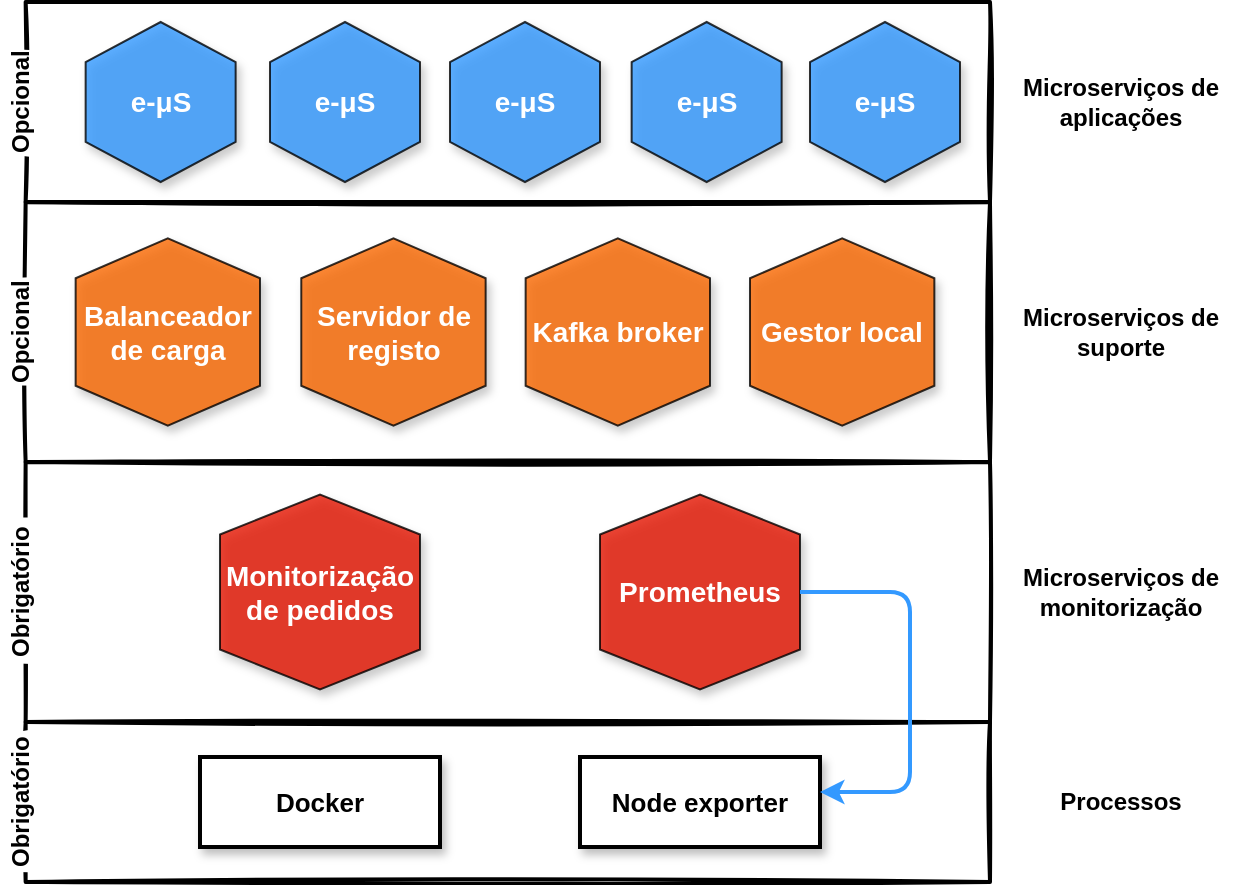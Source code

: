 <mxfile version="14.0.5" type="github">
  <diagram id="OdiAWLacn2bQ2bZ6ZVTK" name="Page-1">
    <mxGraphModel dx="1364" dy="806" grid="1" gridSize="10" guides="1" tooltips="1" connect="1" arrows="1" fold="1" page="1" pageScale="1" pageWidth="827" pageHeight="1169" math="0" shadow="0">
      <root>
        <mxCell id="0" />
        <mxCell id="1" parent="0" />
        <mxCell id="i3KoF6FTGc-HlV7a4r-U-5" value="" style="rounded=0;whiteSpace=wrap;html=1;shadow=0;sketch=1;strokeWidth=2;fillColor=none;gradientColor=none;glass=0;" parent="1" vertex="1">
          <mxGeometry x="57.82" y="50" width="482.18" height="100" as="geometry" />
        </mxCell>
        <mxCell id="i3KoF6FTGc-HlV7a4r-U-7" value="&lt;b style=&quot;color: rgb(255 , 255 , 255) ; font-family: &amp;#34;arial&amp;#34; , sans-serif ; font-size: 14px ; text-align: left&quot;&gt;e-μS&lt;/b&gt;" style="shape=hexagon;perimeter=hexagonPerimeter2;whiteSpace=wrap;html=1;fixedSize=1;shadow=1;sketch=0;strokeWidth=1;direction=south;fillColor=#3399FF;opacity=80;" parent="1" vertex="1">
          <mxGeometry x="87.82" y="60" width="75" height="80" as="geometry" />
        </mxCell>
        <mxCell id="i3KoF6FTGc-HlV7a4r-U-13" value="Opcional" style="text;html=1;strokeColor=none;align=center;verticalAlign=middle;whiteSpace=wrap;rounded=0;shadow=0;sketch=1;rotation=270;fillColor=#ffffff;fontStyle=1" parent="1" vertex="1">
          <mxGeometry x="27.82" y="90" width="55" height="20" as="geometry" />
        </mxCell>
        <mxCell id="i3KoF6FTGc-HlV7a4r-U-14" value="" style="rounded=0;whiteSpace=wrap;html=1;shadow=0;sketch=1;strokeWidth=2;fillColor=none;gradientColor=none;glass=0;" parent="1" vertex="1">
          <mxGeometry x="57.82" y="150" width="482.18" height="130" as="geometry" />
        </mxCell>
        <mxCell id="i3KoF6FTGc-HlV7a4r-U-18" value="&lt;b style=&quot;color: rgb(255 , 255 , 255) ; font-family: &amp;#34;arial&amp;#34; , sans-serif ; font-size: 14px ; text-align: left&quot;&gt;e-μS&lt;/b&gt;" style="shape=hexagon;perimeter=hexagonPerimeter2;whiteSpace=wrap;html=1;fixedSize=1;shadow=1;sketch=0;strokeWidth=1;gradientColor=none;direction=south;fillColor=#3399FF;opacity=80;" parent="1" vertex="1">
          <mxGeometry x="180" y="60" width="75" height="80" as="geometry" />
        </mxCell>
        <mxCell id="i3KoF6FTGc-HlV7a4r-U-19" value="&lt;b style=&quot;color: rgb(255 , 255 , 255) ; font-family: &amp;#34;arial&amp;#34; , sans-serif ; font-size: 14px ; text-align: left&quot;&gt;e-μS&lt;/b&gt;" style="shape=hexagon;perimeter=hexagonPerimeter2;whiteSpace=wrap;html=1;fixedSize=1;shadow=1;sketch=0;strokeWidth=1;gradientColor=none;direction=south;fillColor=#3399FF;opacity=80;" parent="1" vertex="1">
          <mxGeometry x="270" y="60" width="75" height="80" as="geometry" />
        </mxCell>
        <mxCell id="i3KoF6FTGc-HlV7a4r-U-20" value="&lt;b style=&quot;color: rgb(255 , 255 , 255) ; font-family: &amp;#34;arial&amp;#34; , sans-serif ; font-size: 14px ; text-align: left&quot;&gt;e-μS&lt;/b&gt;" style="shape=hexagon;perimeter=hexagonPerimeter2;whiteSpace=wrap;html=1;fixedSize=1;shadow=1;sketch=0;strokeWidth=1;gradientColor=none;direction=south;fillColor=#3399FF;opacity=80;" parent="1" vertex="1">
          <mxGeometry x="360.82" y="60" width="75" height="80" as="geometry" />
        </mxCell>
        <mxCell id="i3KoF6FTGc-HlV7a4r-U-21" value="Microserviços de &lt;br&gt;aplicações" style="text;html=1;align=center;verticalAlign=middle;resizable=0;points=[];autosize=1;rounded=0;shadow=0;glass=0;sketch=0;fontStyle=1" parent="1" vertex="1">
          <mxGeometry x="550" y="85" width="110" height="30" as="geometry" />
        </mxCell>
        <mxCell id="i3KoF6FTGc-HlV7a4r-U-22" value="&lt;b style=&quot;color: rgb(255 , 255 , 255) ; font-family: &amp;#34;arial&amp;#34; , sans-serif ; font-size: 14px ; text-align: left&quot;&gt;Balanceador de carga&lt;/b&gt;" style="shape=hexagon;perimeter=hexagonPerimeter2;whiteSpace=wrap;html=1;fixedSize=1;shadow=1;sketch=0;strokeWidth=1;direction=south;fillColor=#fa6800;fontColor=#ffffff;opacity=80;" parent="1" vertex="1">
          <mxGeometry x="82.82" y="168.13" width="92.18" height="93.75" as="geometry" />
        </mxCell>
        <mxCell id="i3KoF6FTGc-HlV7a4r-U-23" value="&lt;b style=&quot;color: rgb(255 , 255 , 255) ; font-family: &amp;#34;arial&amp;#34; , sans-serif ; font-size: 14px ; text-align: left&quot;&gt;Servidor de registo&lt;/b&gt;" style="shape=hexagon;perimeter=hexagonPerimeter2;whiteSpace=wrap;html=1;fixedSize=1;shadow=1;sketch=0;strokeWidth=1;direction=south;fillColor=#fa6800;fontColor=#ffffff;opacity=80;" parent="1" vertex="1">
          <mxGeometry x="195.64" y="168.13" width="92.18" height="93.75" as="geometry" />
        </mxCell>
        <mxCell id="i3KoF6FTGc-HlV7a4r-U-24" value="&lt;b style=&quot;color: rgb(255 , 255 , 255) ; font-family: &amp;#34;arial&amp;#34; , sans-serif ; font-size: 14px ; text-align: left&quot;&gt;Kafka broker&lt;/b&gt;" style="shape=hexagon;perimeter=hexagonPerimeter2;whiteSpace=wrap;html=1;fixedSize=1;shadow=1;sketch=0;strokeWidth=1;direction=south;fillColor=#fa6800;fontColor=#ffffff;opacity=80;" parent="1" vertex="1">
          <mxGeometry x="307.82" y="168.13" width="92.18" height="93.75" as="geometry" />
        </mxCell>
        <mxCell id="i3KoF6FTGc-HlV7a4r-U-25" value="Microserviços de&lt;br&gt;suporte" style="text;html=1;align=center;verticalAlign=middle;resizable=0;points=[];autosize=1;fontStyle=1" parent="1" vertex="1">
          <mxGeometry x="550" y="200" width="110" height="30" as="geometry" />
        </mxCell>
        <mxCell id="i3KoF6FTGc-HlV7a4r-U-26" value="" style="rounded=0;whiteSpace=wrap;html=1;shadow=0;sketch=1;strokeWidth=2;fillColor=none;gradientColor=none;glass=0;" parent="1" vertex="1">
          <mxGeometry x="57.82" y="280" width="482.18" height="130" as="geometry" />
        </mxCell>
        <mxCell id="i3KoF6FTGc-HlV7a4r-U-27" value="&lt;b style=&quot;color: rgb(255 , 255 , 255) ; font-family: &amp;#34;arial&amp;#34; , sans-serif ; font-size: 14px ; text-align: left&quot;&gt;Monitorização de pedidos&lt;/b&gt;" style="shape=hexagon;perimeter=hexagonPerimeter2;whiteSpace=wrap;html=1;fixedSize=1;shadow=1;sketch=0;strokeWidth=1;direction=south;fillColor=#e51400;fontColor=#ffffff;opacity=80;" parent="1" vertex="1">
          <mxGeometry x="155" y="296.25" width="100" height="97.5" as="geometry" />
        </mxCell>
        <mxCell id="i3KoF6FTGc-HlV7a4r-U-28" value="Opcional" style="text;html=1;strokeColor=none;align=center;verticalAlign=middle;whiteSpace=wrap;rounded=0;shadow=0;sketch=1;rotation=270;fillColor=#ffffff;fontStyle=1" parent="1" vertex="1">
          <mxGeometry x="27.82" y="205" width="55" height="20" as="geometry" />
        </mxCell>
        <mxCell id="i3KoF6FTGc-HlV7a4r-U-30" value="Obrigatório" style="text;html=1;strokeColor=none;align=center;verticalAlign=middle;whiteSpace=wrap;rounded=0;shadow=0;sketch=1;rotation=270;fillColor=#ffffff;fontStyle=1" parent="1" vertex="1">
          <mxGeometry x="20.0" y="335" width="70.63" height="20" as="geometry" />
        </mxCell>
        <mxCell id="i3KoF6FTGc-HlV7a4r-U-34" value="&lt;b style=&quot;color: rgb(255 , 255 , 255) ; font-family: &amp;#34;arial&amp;#34; , sans-serif ; font-size: 14px ; text-align: left&quot;&gt;Prometheus&lt;/b&gt;" style="shape=hexagon;perimeter=hexagonPerimeter2;whiteSpace=wrap;html=1;fixedSize=1;shadow=1;sketch=0;strokeWidth=1;direction=south;fillColor=#e51400;fontColor=#ffffff;opacity=80;" parent="1" vertex="1">
          <mxGeometry x="345" y="296.25" width="100" height="97.5" as="geometry" />
        </mxCell>
        <mxCell id="i3KoF6FTGc-HlV7a4r-U-35" value="Microserviços de&lt;br&gt;monitorização" style="text;html=1;align=center;verticalAlign=middle;resizable=0;points=[];autosize=1;fontStyle=1" parent="1" vertex="1">
          <mxGeometry x="550" y="330" width="110" height="30" as="geometry" />
        </mxCell>
        <mxCell id="i3KoF6FTGc-HlV7a4r-U-36" value="" style="rounded=0;whiteSpace=wrap;html=1;shadow=0;sketch=1;strokeWidth=2;fillColor=none;gradientColor=none;glass=0;" parent="1" vertex="1">
          <mxGeometry x="57.82" y="410" width="482.18" height="80" as="geometry" />
        </mxCell>
        <mxCell id="i3KoF6FTGc-HlV7a4r-U-37" value="&lt;font style=&quot;font-size: 13px&quot;&gt;&lt;b&gt;Docker&lt;/b&gt;&lt;/font&gt;" style="rounded=0;whiteSpace=wrap;html=1;shadow=1;glass=0;sketch=0;strokeColor=#000000;strokeWidth=2;gradientColor=none;fillColor=#FFFFFF;" parent="1" vertex="1">
          <mxGeometry x="145" y="427.5" width="120" height="45" as="geometry" />
        </mxCell>
        <mxCell id="i3KoF6FTGc-HlV7a4r-U-38" value="&lt;b&gt;&lt;font style=&quot;font-size: 13px&quot;&gt;Node exporter&lt;/font&gt;&lt;/b&gt;" style="rounded=0;whiteSpace=wrap;html=1;shadow=1;glass=0;sketch=0;strokeColor=#000000;strokeWidth=2;gradientColor=none;" parent="1" vertex="1">
          <mxGeometry x="335" y="427.5" width="120" height="45" as="geometry" />
        </mxCell>
        <mxCell id="i3KoF6FTGc-HlV7a4r-U-39" value="&lt;b&gt;Processos&lt;/b&gt;" style="text;html=1;align=center;verticalAlign=middle;resizable=0;points=[];autosize=1;" parent="1" vertex="1">
          <mxGeometry x="565" y="440" width="80" height="20" as="geometry" />
        </mxCell>
        <mxCell id="i3KoF6FTGc-HlV7a4r-U-41" value="&lt;b style=&quot;color: rgb(255 , 255 , 255) ; font-family: &amp;#34;arial&amp;#34; , sans-serif ; font-size: 14px ; text-align: left&quot;&gt;Gestor local&lt;/b&gt;" style="shape=hexagon;perimeter=hexagonPerimeter2;whiteSpace=wrap;html=1;fixedSize=1;shadow=1;sketch=0;strokeWidth=1;direction=south;fillColor=#fa6800;fontColor=#ffffff;opacity=80;" parent="1" vertex="1">
          <mxGeometry x="420" y="168.13" width="92.18" height="93.75" as="geometry" />
        </mxCell>
        <mxCell id="i3KoF6FTGc-HlV7a4r-U-43" value="&lt;b style=&quot;color: rgb(255 , 255 , 255) ; font-family: &amp;#34;arial&amp;#34; , sans-serif ; font-size: 14px ; text-align: left&quot;&gt;e-μS&lt;/b&gt;" style="shape=hexagon;perimeter=hexagonPerimeter2;whiteSpace=wrap;html=1;fixedSize=1;shadow=1;sketch=0;strokeWidth=1;gradientColor=none;direction=south;fillColor=#3399FF;opacity=80;" parent="1" vertex="1">
          <mxGeometry x="450" y="60" width="75" height="80" as="geometry" />
        </mxCell>
        <mxCell id="i3KoF6FTGc-HlV7a4r-U-45" style="edgeStyle=orthogonalEdgeStyle;rounded=1;orthogonalLoop=1;jettySize=auto;html=1;strokeColor=#3399FF;strokeWidth=2;" parent="1" source="i3KoF6FTGc-HlV7a4r-U-34" target="i3KoF6FTGc-HlV7a4r-U-38" edge="1">
          <mxGeometry relative="1" as="geometry">
            <mxPoint x="480" y="445" as="targetPoint" />
            <Array as="points">
              <mxPoint x="500" y="345" />
              <mxPoint x="500" y="445" />
            </Array>
          </mxGeometry>
        </mxCell>
        <mxCell id="i3KoF6FTGc-HlV7a4r-U-46" value="Obrigatório" style="text;html=1;strokeColor=none;align=center;verticalAlign=middle;whiteSpace=wrap;rounded=0;shadow=0;sketch=1;rotation=270;fillColor=#ffffff;fontStyle=1" parent="1" vertex="1">
          <mxGeometry x="20.0" y="440" width="70.63" height="20" as="geometry" />
        </mxCell>
      </root>
    </mxGraphModel>
  </diagram>
</mxfile>
